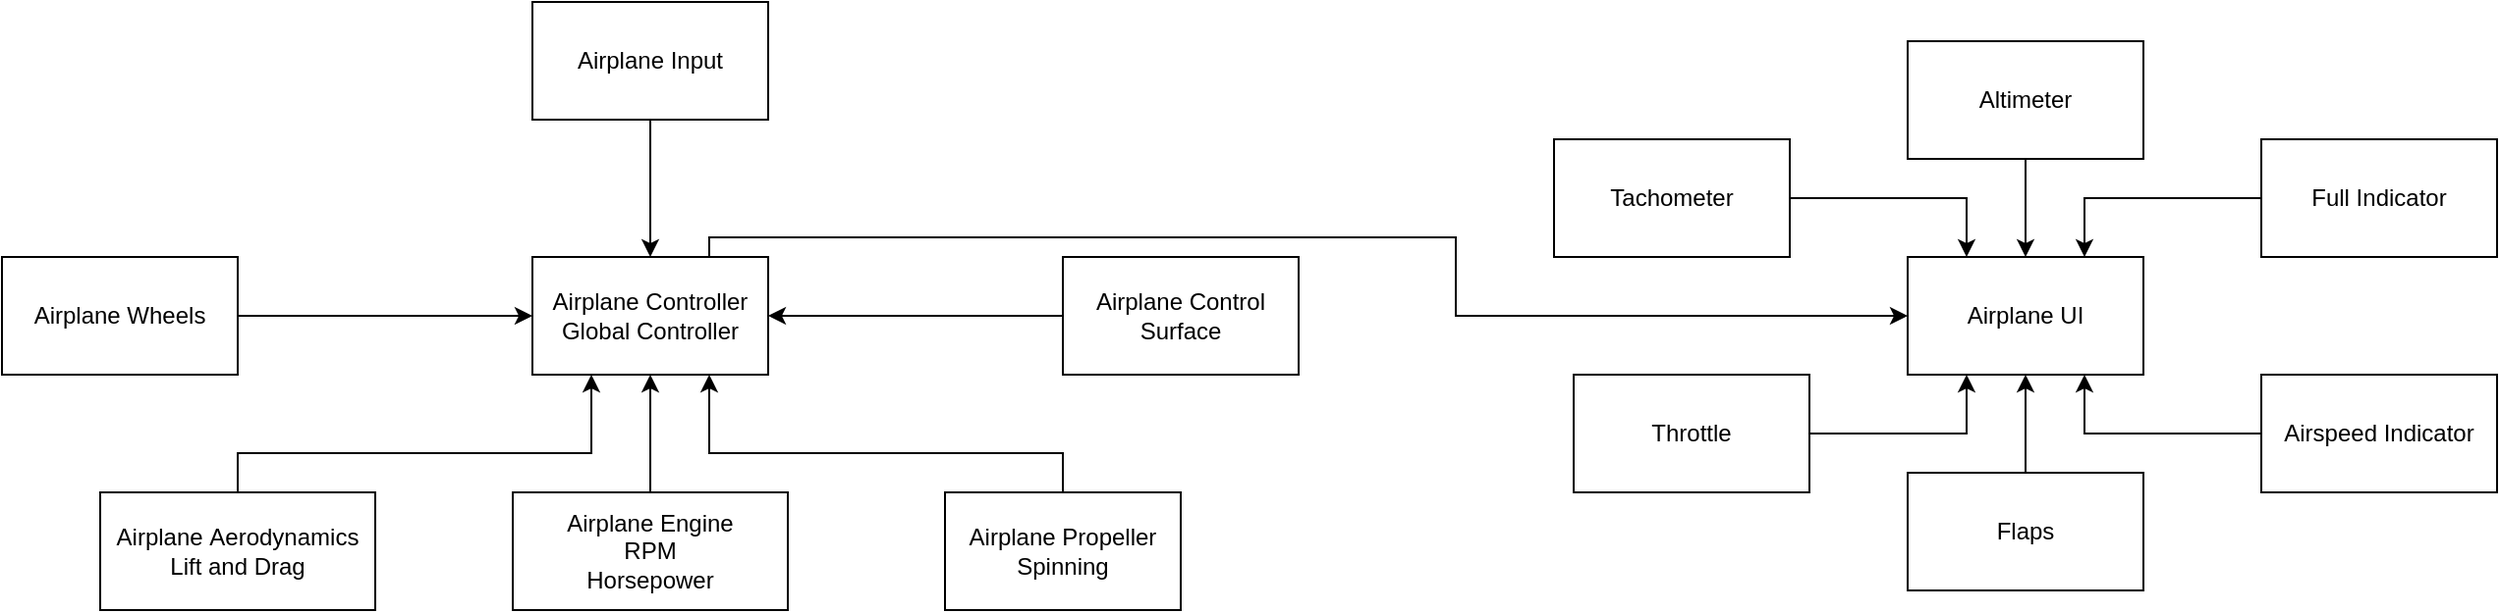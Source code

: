 <mxfile version="13.6.9" type="github">
  <diagram id="snA5wIH1FXUt3bnCRdw-" name="Page-1">
    <mxGraphModel dx="1296" dy="685" grid="1" gridSize="10" guides="1" tooltips="1" connect="1" arrows="1" fold="1" page="1" pageScale="1" pageWidth="827" pageHeight="1169" math="0" shadow="0">
      <root>
        <mxCell id="0" />
        <mxCell id="1" parent="0" />
        <mxCell id="H8tqieu_wZ1byqVmmLSu-40" style="edgeStyle=orthogonalEdgeStyle;rounded=0;orthogonalLoop=1;jettySize=auto;html=1;entryX=0;entryY=0.5;entryDx=0;entryDy=0;" edge="1" parent="1" source="H8tqieu_wZ1byqVmmLSu-1" target="H8tqieu_wZ1byqVmmLSu-20">
          <mxGeometry relative="1" as="geometry">
            <Array as="points">
              <mxPoint x="440" y="260" />
              <mxPoint x="820" y="260" />
              <mxPoint x="820" y="300" />
            </Array>
          </mxGeometry>
        </mxCell>
        <mxCell id="H8tqieu_wZ1byqVmmLSu-1" value="Airplane Controller&lt;br&gt;Global Controller" style="rounded=0;whiteSpace=wrap;html=1;" vertex="1" parent="1">
          <mxGeometry x="350" y="270" width="120" height="60" as="geometry" />
        </mxCell>
        <mxCell id="H8tqieu_wZ1byqVmmLSu-15" style="edgeStyle=orthogonalEdgeStyle;rounded=0;orthogonalLoop=1;jettySize=auto;html=1;entryX=0.25;entryY=1;entryDx=0;entryDy=0;" edge="1" parent="1" source="H8tqieu_wZ1byqVmmLSu-2" target="H8tqieu_wZ1byqVmmLSu-1">
          <mxGeometry relative="1" as="geometry">
            <Array as="points">
              <mxPoint x="200" y="370" />
              <mxPoint x="380" y="370" />
            </Array>
          </mxGeometry>
        </mxCell>
        <mxCell id="H8tqieu_wZ1byqVmmLSu-2" value="Airplane&amp;nbsp;Aerodynamics&lt;br&gt;Lift and Drag" style="rounded=0;whiteSpace=wrap;html=1;" vertex="1" parent="1">
          <mxGeometry x="130" y="390" width="140" height="60" as="geometry" />
        </mxCell>
        <mxCell id="H8tqieu_wZ1byqVmmLSu-5" style="edgeStyle=orthogonalEdgeStyle;rounded=0;orthogonalLoop=1;jettySize=auto;html=1;" edge="1" parent="1" source="H8tqieu_wZ1byqVmmLSu-3" target="H8tqieu_wZ1byqVmmLSu-1">
          <mxGeometry relative="1" as="geometry" />
        </mxCell>
        <mxCell id="H8tqieu_wZ1byqVmmLSu-3" value="Airplane Input" style="rounded=0;whiteSpace=wrap;html=1;" vertex="1" parent="1">
          <mxGeometry x="350" y="140" width="120" height="60" as="geometry" />
        </mxCell>
        <mxCell id="H8tqieu_wZ1byqVmmLSu-13" style="edgeStyle=orthogonalEdgeStyle;rounded=0;orthogonalLoop=1;jettySize=auto;html=1;entryX=0.5;entryY=1;entryDx=0;entryDy=0;" edge="1" parent="1" source="H8tqieu_wZ1byqVmmLSu-7" target="H8tqieu_wZ1byqVmmLSu-1">
          <mxGeometry relative="1" as="geometry" />
        </mxCell>
        <mxCell id="H8tqieu_wZ1byqVmmLSu-7" value="Airplane Engine&lt;br&gt;RPM&lt;br&gt;Horsepower" style="rounded=0;whiteSpace=wrap;html=1;" vertex="1" parent="1">
          <mxGeometry x="340" y="390" width="140" height="60" as="geometry" />
        </mxCell>
        <mxCell id="H8tqieu_wZ1byqVmmLSu-14" style="edgeStyle=orthogonalEdgeStyle;rounded=0;orthogonalLoop=1;jettySize=auto;html=1;entryX=0.75;entryY=1;entryDx=0;entryDy=0;" edge="1" parent="1" source="H8tqieu_wZ1byqVmmLSu-10" target="H8tqieu_wZ1byqVmmLSu-1">
          <mxGeometry relative="1" as="geometry">
            <Array as="points">
              <mxPoint x="620" y="370" />
              <mxPoint x="440" y="370" />
            </Array>
          </mxGeometry>
        </mxCell>
        <mxCell id="H8tqieu_wZ1byqVmmLSu-10" value="Airplane Propeller&lt;br&gt;Spinning" style="rounded=0;whiteSpace=wrap;html=1;" vertex="1" parent="1">
          <mxGeometry x="560" y="390" width="120" height="60" as="geometry" />
        </mxCell>
        <mxCell id="H8tqieu_wZ1byqVmmLSu-17" style="edgeStyle=orthogonalEdgeStyle;rounded=0;orthogonalLoop=1;jettySize=auto;html=1;entryX=1;entryY=0.5;entryDx=0;entryDy=0;" edge="1" parent="1" source="H8tqieu_wZ1byqVmmLSu-16" target="H8tqieu_wZ1byqVmmLSu-1">
          <mxGeometry relative="1" as="geometry" />
        </mxCell>
        <mxCell id="H8tqieu_wZ1byqVmmLSu-16" value="Airplane Control Surface" style="rounded=0;whiteSpace=wrap;html=1;" vertex="1" parent="1">
          <mxGeometry x="620" y="270" width="120" height="60" as="geometry" />
        </mxCell>
        <mxCell id="H8tqieu_wZ1byqVmmLSu-19" style="edgeStyle=orthogonalEdgeStyle;rounded=0;orthogonalLoop=1;jettySize=auto;html=1;entryX=0;entryY=0.5;entryDx=0;entryDy=0;" edge="1" parent="1" source="H8tqieu_wZ1byqVmmLSu-18" target="H8tqieu_wZ1byqVmmLSu-1">
          <mxGeometry relative="1" as="geometry" />
        </mxCell>
        <mxCell id="H8tqieu_wZ1byqVmmLSu-18" value="Airplane Wheels" style="rounded=0;whiteSpace=wrap;html=1;" vertex="1" parent="1">
          <mxGeometry x="80" y="270" width="120" height="60" as="geometry" />
        </mxCell>
        <mxCell id="H8tqieu_wZ1byqVmmLSu-20" value="Airplane UI" style="rounded=0;whiteSpace=wrap;html=1;" vertex="1" parent="1">
          <mxGeometry x="1050" y="270" width="120" height="60" as="geometry" />
        </mxCell>
        <mxCell id="H8tqieu_wZ1byqVmmLSu-32" style="edgeStyle=orthogonalEdgeStyle;rounded=0;orthogonalLoop=1;jettySize=auto;html=1;entryX=0.25;entryY=0;entryDx=0;entryDy=0;" edge="1" parent="1" source="H8tqieu_wZ1byqVmmLSu-21" target="H8tqieu_wZ1byqVmmLSu-20">
          <mxGeometry relative="1" as="geometry" />
        </mxCell>
        <mxCell id="H8tqieu_wZ1byqVmmLSu-21" value="Tachometer" style="rounded=0;whiteSpace=wrap;html=1;" vertex="1" parent="1">
          <mxGeometry x="870" y="210" width="120" height="60" as="geometry" />
        </mxCell>
        <mxCell id="H8tqieu_wZ1byqVmmLSu-30" style="edgeStyle=orthogonalEdgeStyle;rounded=0;orthogonalLoop=1;jettySize=auto;html=1;entryX=0.5;entryY=0;entryDx=0;entryDy=0;" edge="1" parent="1" source="H8tqieu_wZ1byqVmmLSu-22" target="H8tqieu_wZ1byqVmmLSu-20">
          <mxGeometry relative="1" as="geometry" />
        </mxCell>
        <mxCell id="H8tqieu_wZ1byqVmmLSu-22" value="Altimeter" style="rounded=0;whiteSpace=wrap;html=1;" vertex="1" parent="1">
          <mxGeometry x="1050" y="160" width="120" height="60" as="geometry" />
        </mxCell>
        <mxCell id="H8tqieu_wZ1byqVmmLSu-33" style="edgeStyle=orthogonalEdgeStyle;rounded=0;orthogonalLoop=1;jettySize=auto;html=1;entryX=0.75;entryY=0;entryDx=0;entryDy=0;" edge="1" parent="1" source="H8tqieu_wZ1byqVmmLSu-23" target="H8tqieu_wZ1byqVmmLSu-20">
          <mxGeometry relative="1" as="geometry" />
        </mxCell>
        <mxCell id="H8tqieu_wZ1byqVmmLSu-23" value="Full Indicator" style="rounded=0;whiteSpace=wrap;html=1;" vertex="1" parent="1">
          <mxGeometry x="1230" y="210" width="120" height="60" as="geometry" />
        </mxCell>
        <mxCell id="H8tqieu_wZ1byqVmmLSu-36" style="edgeStyle=orthogonalEdgeStyle;rounded=0;orthogonalLoop=1;jettySize=auto;html=1;entryX=0.25;entryY=1;entryDx=0;entryDy=0;" edge="1" parent="1" source="H8tqieu_wZ1byqVmmLSu-25" target="H8tqieu_wZ1byqVmmLSu-20">
          <mxGeometry relative="1" as="geometry" />
        </mxCell>
        <mxCell id="H8tqieu_wZ1byqVmmLSu-25" value="Throttle" style="rounded=0;whiteSpace=wrap;html=1;" vertex="1" parent="1">
          <mxGeometry x="880" y="330" width="120" height="60" as="geometry" />
        </mxCell>
        <mxCell id="H8tqieu_wZ1byqVmmLSu-35" style="edgeStyle=orthogonalEdgeStyle;rounded=0;orthogonalLoop=1;jettySize=auto;html=1;entryX=0.5;entryY=1;entryDx=0;entryDy=0;" edge="1" parent="1" source="H8tqieu_wZ1byqVmmLSu-26" target="H8tqieu_wZ1byqVmmLSu-20">
          <mxGeometry relative="1" as="geometry" />
        </mxCell>
        <mxCell id="H8tqieu_wZ1byqVmmLSu-26" value="Flaps" style="rounded=0;whiteSpace=wrap;html=1;" vertex="1" parent="1">
          <mxGeometry x="1050" y="380" width="120" height="60" as="geometry" />
        </mxCell>
        <mxCell id="H8tqieu_wZ1byqVmmLSu-34" style="edgeStyle=orthogonalEdgeStyle;rounded=0;orthogonalLoop=1;jettySize=auto;html=1;entryX=0.75;entryY=1;entryDx=0;entryDy=0;" edge="1" parent="1" source="H8tqieu_wZ1byqVmmLSu-28" target="H8tqieu_wZ1byqVmmLSu-20">
          <mxGeometry relative="1" as="geometry" />
        </mxCell>
        <mxCell id="H8tqieu_wZ1byqVmmLSu-28" value="Airspeed Indicator" style="rounded=0;whiteSpace=wrap;html=1;" vertex="1" parent="1">
          <mxGeometry x="1230" y="330" width="120" height="60" as="geometry" />
        </mxCell>
      </root>
    </mxGraphModel>
  </diagram>
</mxfile>
